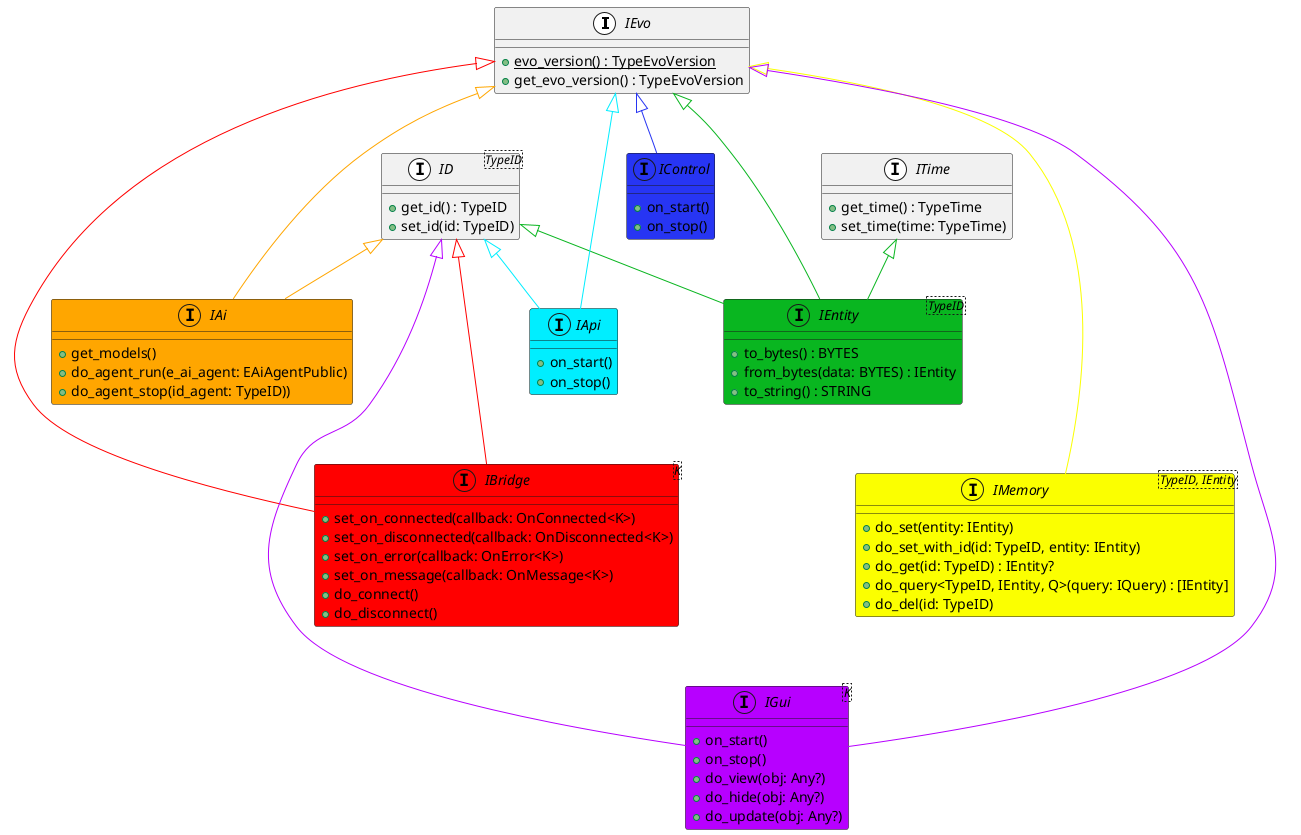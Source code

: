 @startuml

' Set background color
skinparam BackgroundColor transparent

' Define colors for each interface
!define IEvoColor #FFFFFF
!define IDColor #FFFFFF
!define ITimeColor #FFFFFF
!define IBridgeColor #ff0000
!define IControlColor #2735f3
!define IEntityColor #09b620
!define IMemoryColor #fbff00
!define IFoundationColor #ffa600
!define IGuiColor #b700ff
!define IApiColor #00eeff
!define IAiColor #ffa600

' Define the interfaces with their respective colors
interface IEvo <<(I, IEvoColor)>> {
    +{static} evo_version() : TypeEvoVersion
    +get_evo_version() : TypeEvoVersion
}

interface ID<TypeID> <<(I, IDColor)>> {
    +get_id() : TypeID
    +set_id(id: TypeID)
}

interface ITime <<(I, ITimeColor)>> {
    +get_time() : TypeTime
    +set_time(time: TypeTime)
}
interface IEntity<TypeID> <<(I, IEntityColor)>> IEntityColor{
    +to_bytes() : BYTES
    +from_bytes(data: BYTES) : IEntity
    +to_string() : STRING
}


interface IControl <<(I, IControlColor)>> IControlColor{
    +on_start()
    +on_stop()
}

interface IApi <<(I, IApiColor)>> IApiColor{
    +on_start()
    +on_stop()
}

interface IAi <<(I, IAiColor)>> IAiColor{
    +get_models()
    +do_agent_run(e_ai_agent: EAiAgentPublic)
    +do_agent_stop(id_agent: TypeID))
}

interface IBridge<K> <<(I, IBridgeColor)>> IBridgeColor{
    +set_on_connected(callback: OnConnected<K>)
    +set_on_disconnected(callback: OnDisconnected<K>)
    +set_on_error(callback: OnError<K>)
    +set_on_message(callback: OnMessage<K>)
    +do_connect()
    +do_disconnect()
}

interface IMemory<TypeID, IEntity> <<(I, IMemoryColor)>> IMemoryColor {
    + do_set(entity: IEntity)
    + do_set_with_id(id: TypeID, entity: IEntity)
    + do_get(id: TypeID) : IEntity?
    + do_query<TypeID, IEntity, Q>(query: IQuery) : [IEntity]
    + do_del(id: TypeID)
} 



interface IGui<K> <<(I, IGuiColor)>> IGuiColor {
    + on_start()
    + on_stop()
    + do_view(obj: Any?)
    + do_hide(obj: Any?)
    + do_update(obj: Any?)
}



' Define the relationships between interfaces
IEvo <|-- IControl IControlColor

IEvo <|-- IEntity IEntityColor
ID <|-- IEntity IEntityColor
ITime <|-- IEntity IEntityColor

IEvo <|-- IBridge IBridgeColor
ID <|-- IBridge IBridgeColor

IEvo <|-- IMemory IMemoryColor

IEvo <|-- IGui IGuiColor
ID <|-- IGui IGuiColor

IEvo <|-- IApi IApiColor
ID <|-- IApi IApiColor

IEvo <|-- IAi IAiColor
ID <|-- IAi IAiColor

IEvo -down-> ID #transparent
'ID -left-> ITime #transparent
'ID -down-> IControl #transparent
IMemory -left-> IBridge #transparent

IControl -down-> IGui #transparent
IControl -right-> IApi #transparent
IEntity -down-> IGui #transparent
IEntity -down-> IBridge #transparent
IEntity -up-> IControl #transparent
IMemory -down-> IGui #transparent
IBridge -down-> IGui #transparent


@enduml